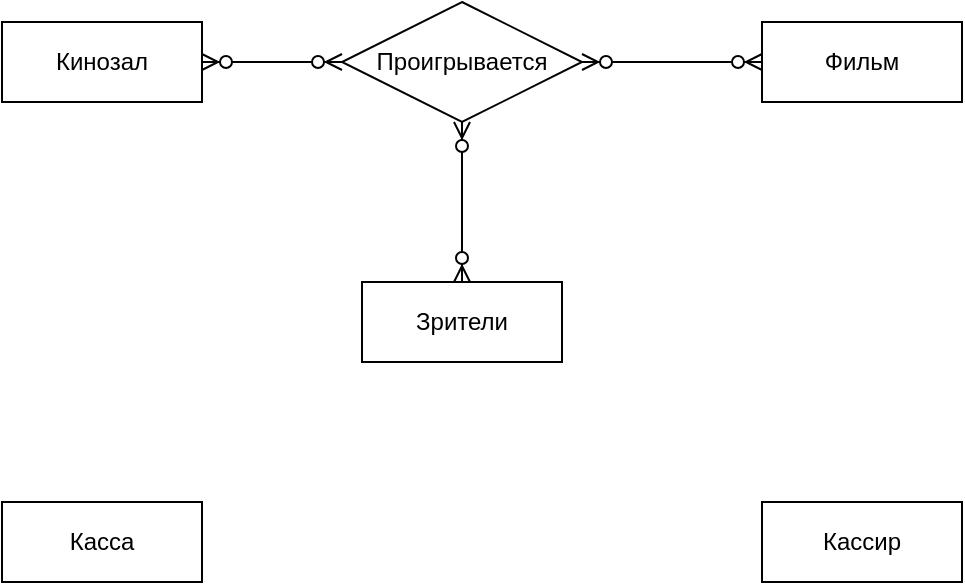 <mxfile version="14.5.1" type="github"><diagram id="R2lEEEUBdFMjLlhIrx00" name="Page-1"><mxGraphModel dx="1422" dy="799" grid="1" gridSize="10" guides="1" tooltips="1" connect="1" arrows="1" fold="1" page="1" pageScale="1" pageWidth="850" pageHeight="1100" math="0" shadow="0" extFonts="Permanent Marker^https://fonts.googleapis.com/css?family=Permanent+Marker"><root><mxCell id="0"/><mxCell id="1" parent="0"/><mxCell id="SAZfkbVJt4RAnXdiAb_S-3" value="Кинозал" style="whiteSpace=wrap;html=1;align=center;" parent="1" vertex="1"><mxGeometry x="70" y="160" width="100" height="40" as="geometry"/></mxCell><mxCell id="SAZfkbVJt4RAnXdiAb_S-4" value="Фильм" style="whiteSpace=wrap;html=1;align=center;" parent="1" vertex="1"><mxGeometry x="450" y="160" width="100" height="40" as="geometry"/></mxCell><mxCell id="SAZfkbVJt4RAnXdiAb_S-5" value="Проигрывается" style="shape=rhombus;perimeter=rhombusPerimeter;whiteSpace=wrap;html=1;align=center;" parent="1" vertex="1"><mxGeometry x="240" y="150" width="120" height="60" as="geometry"/></mxCell><mxCell id="SAZfkbVJt4RAnXdiAb_S-6" value="Зрители" style="whiteSpace=wrap;html=1;align=center;" parent="1" vertex="1"><mxGeometry x="250" y="290" width="100" height="40" as="geometry"/></mxCell><mxCell id="SAZfkbVJt4RAnXdiAb_S-12" value="" style="edgeStyle=entityRelationEdgeStyle;fontSize=12;html=1;endArrow=ERzeroToMany;endFill=1;startArrow=ERzeroToMany;exitX=1;exitY=0.5;exitDx=0;exitDy=0;entryX=0;entryY=0.5;entryDx=0;entryDy=0;" parent="1" source="SAZfkbVJt4RAnXdiAb_S-3" target="SAZfkbVJt4RAnXdiAb_S-5" edge="1"><mxGeometry width="100" height="100" relative="1" as="geometry"><mxPoint x="370" y="410" as="sourcePoint"/><mxPoint x="470" y="310" as="targetPoint"/></mxGeometry></mxCell><mxCell id="SAZfkbVJt4RAnXdiAb_S-14" value="" style="fontSize=12;html=1;endArrow=ERzeroToMany;endFill=1;startArrow=ERzeroToMany;exitX=0.5;exitY=0;exitDx=0;exitDy=0;entryX=0.5;entryY=1;entryDx=0;entryDy=0;" parent="1" source="SAZfkbVJt4RAnXdiAb_S-6" target="SAZfkbVJt4RAnXdiAb_S-5" edge="1"><mxGeometry width="100" height="100" relative="1" as="geometry"><mxPoint x="190" y="200" as="sourcePoint"/><mxPoint x="260" y="200" as="targetPoint"/></mxGeometry></mxCell><mxCell id="SAZfkbVJt4RAnXdiAb_S-15" value="" style="edgeStyle=entityRelationEdgeStyle;fontSize=12;html=1;endArrow=ERzeroToMany;endFill=1;startArrow=ERzeroToMany;exitX=1;exitY=0.5;exitDx=0;exitDy=0;entryX=0;entryY=0.5;entryDx=0;entryDy=0;" parent="1" source="SAZfkbVJt4RAnXdiAb_S-5" target="SAZfkbVJt4RAnXdiAb_S-4" edge="1"><mxGeometry width="100" height="100" relative="1" as="geometry"><mxPoint x="200" y="210" as="sourcePoint"/><mxPoint x="270" y="210" as="targetPoint"/></mxGeometry></mxCell><mxCell id="pPjJjWMOVlpRmOxmtLB4-2" value="Касса" style="whiteSpace=wrap;html=1;align=center;" vertex="1" parent="1"><mxGeometry x="70" y="400" width="100" height="40" as="geometry"/></mxCell><mxCell id="pPjJjWMOVlpRmOxmtLB4-3" value="Кассир" style="whiteSpace=wrap;html=1;align=center;" vertex="1" parent="1"><mxGeometry x="450" y="400" width="100" height="40" as="geometry"/></mxCell></root></mxGraphModel></diagram></mxfile>